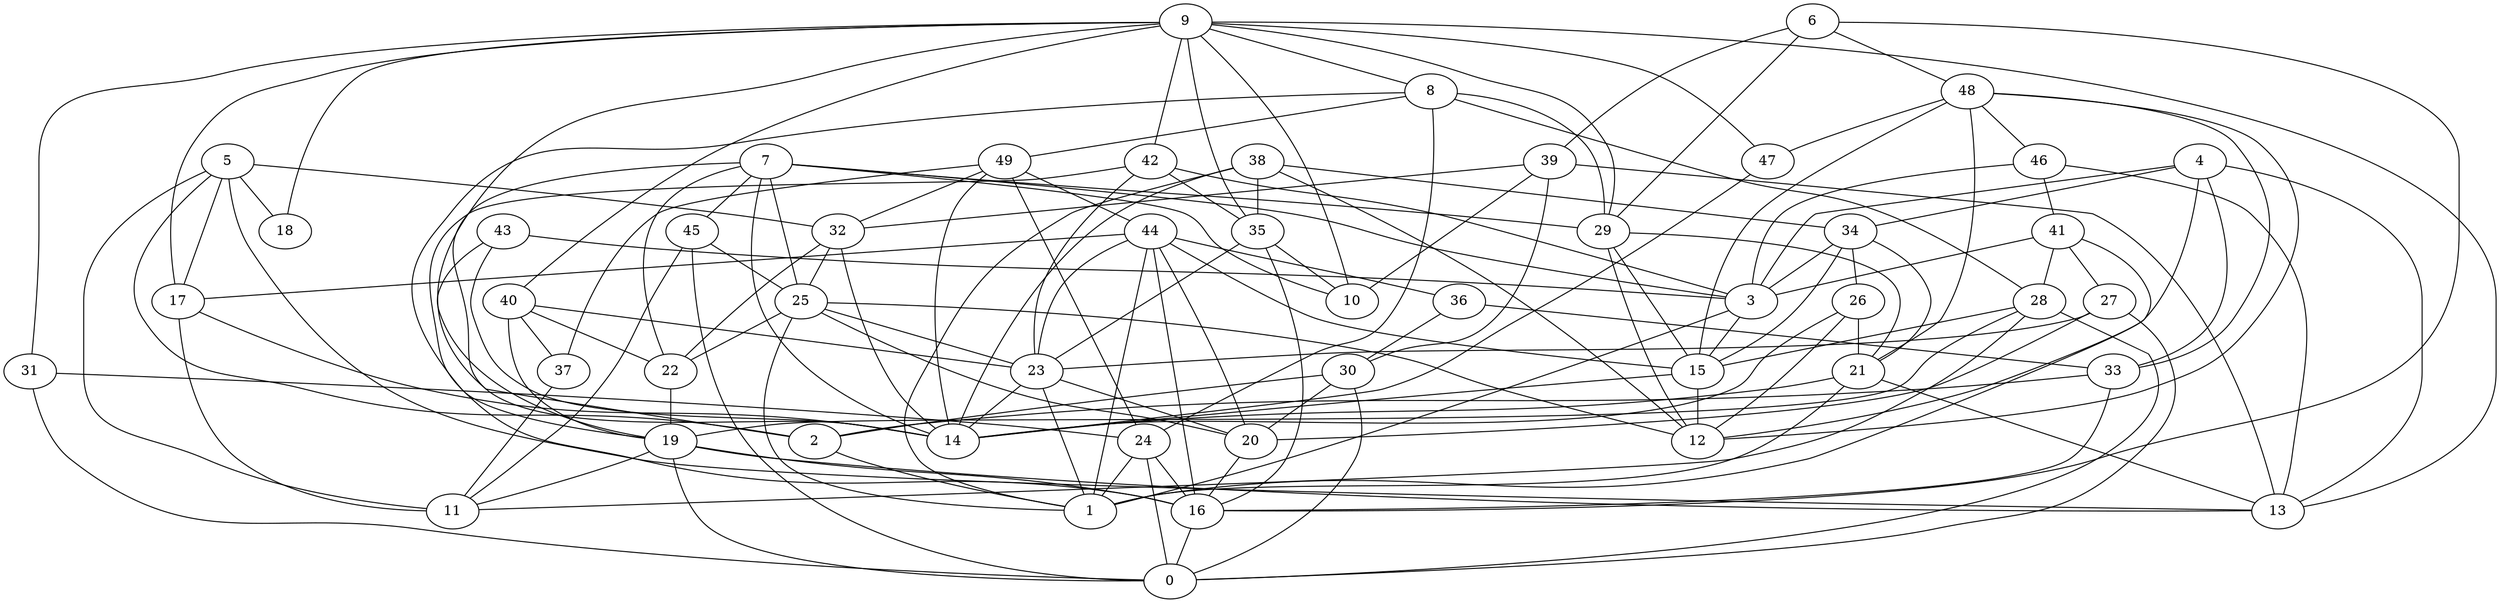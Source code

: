 digraph GG_graph {

subgraph G_graph {
edge [color = black]
"4" -> "13" [dir = none]
"4" -> "12" [dir = none]
"4" -> "3" [dir = none]
"41" -> "1" [dir = none]
"41" -> "3" [dir = none]
"41" -> "27" [dir = none]
"41" -> "28" [dir = none]
"28" -> "15" [dir = none]
"19" -> "0" [dir = none]
"24" -> "16" [dir = none]
"24" -> "1" [dir = none]
"24" -> "0" [dir = none]
"33" -> "2" [dir = none]
"48" -> "21" [dir = none]
"48" -> "15" [dir = none]
"48" -> "12" [dir = none]
"48" -> "33" [dir = none]
"22" -> "19" [dir = none]
"43" -> "19" [dir = none]
"43" -> "14" [dir = none]
"15" -> "14" [dir = none]
"29" -> "12" [dir = none]
"39" -> "32" [dir = none]
"39" -> "13" [dir = none]
"39" -> "30" [dir = none]
"46" -> "41" [dir = none]
"46" -> "3" [dir = none]
"7" -> "25" [dir = none]
"7" -> "14" [dir = none]
"7" -> "10" [dir = none]
"7" -> "29" [dir = none]
"7" -> "22" [dir = none]
"7" -> "2" [dir = none]
"40" -> "19" [dir = none]
"17" -> "11" [dir = none]
"17" -> "14" [dir = none]
"44" -> "20" [dir = none]
"44" -> "1" [dir = none]
"44" -> "16" [dir = none]
"44" -> "15" [dir = none]
"44" -> "17" [dir = none]
"44" -> "23" [dir = none]
"44" -> "36" [dir = none]
"2" -> "1" [dir = none]
"25" -> "12" [dir = none]
"25" -> "23" [dir = none]
"25" -> "20" [dir = none]
"25" -> "1" [dir = none]
"5" -> "32" [dir = none]
"5" -> "17" [dir = none]
"5" -> "11" [dir = none]
"5" -> "18" [dir = none]
"36" -> "33" [dir = none]
"9" -> "35" [dir = none]
"9" -> "18" [dir = none]
"9" -> "47" [dir = none]
"9" -> "10" [dir = none]
"9" -> "29" [dir = none]
"9" -> "14" [dir = none]
"9" -> "40" [dir = none]
"9" -> "13" [dir = none]
"9" -> "8" [dir = none]
"9" -> "31" [dir = none]
"31" -> "24" [dir = none]
"45" -> "0" [dir = none]
"45" -> "25" [dir = none]
"6" -> "29" [dir = none]
"6" -> "16" [dir = none]
"30" -> "2" [dir = none]
"3" -> "15" [dir = none]
"47" -> "14" [dir = none]
"16" -> "0" [dir = none]
"38" -> "34" [dir = none]
"38" -> "12" [dir = none]
"38" -> "35" [dir = none]
"8" -> "28" [dir = none]
"27" -> "0" [dir = none]
"27" -> "23" [dir = none]
"35" -> "16" [dir = none]
"35" -> "23" [dir = none]
"32" -> "22" [dir = none]
"32" -> "14" [dir = none]
"32" -> "25" [dir = none]
"26" -> "12" [dir = none]
"26" -> "21" [dir = none]
"37" -> "11" [dir = none]
"20" -> "16" [dir = none]
"42" -> "23" [dir = none]
"42" -> "35" [dir = none]
"49" -> "32" [dir = none]
"49" -> "44" [dir = none]
"49" -> "14" [dir = none]
"49" -> "37" [dir = none]
"21" -> "14" [dir = none]
"21" -> "13" [dir = none]
"23" -> "14" [dir = none]
"34" -> "3" [dir = none]
"34" -> "15" [dir = none]
"27" -> "20" [dir = none]
"35" -> "10" [dir = none]
"6" -> "48" [dir = none]
"45" -> "11" [dir = none]
"42" -> "3" [dir = none]
"34" -> "21" [dir = none]
"19" -> "13" [dir = none]
"8" -> "24" [dir = none]
"43" -> "3" [dir = none]
"29" -> "15" [dir = none]
"28" -> "11" [dir = none]
"42" -> "16" [dir = none]
"19" -> "11" [dir = none]
"4" -> "34" [dir = none]
"33" -> "16" [dir = none]
"6" -> "39" [dir = none]
"28" -> "19" [dir = none]
"5" -> "13" [dir = none]
"29" -> "21" [dir = none]
"8" -> "49" [dir = none]
"3" -> "1" [dir = none]
"9" -> "17" [dir = none]
"8" -> "19" [dir = none]
"30" -> "20" [dir = none]
"36" -> "30" [dir = none]
"9" -> "42" [dir = none]
"39" -> "10" [dir = none]
"5" -> "2" [dir = none]
"30" -> "0" [dir = none]
"48" -> "47" [dir = none]
"48" -> "46" [dir = none]
"26" -> "14" [dir = none]
"8" -> "29" [dir = none]
"28" -> "0" [dir = none]
"40" -> "23" [dir = none]
"7" -> "3" [dir = none]
"31" -> "0" [dir = none]
"25" -> "22" [dir = none]
"38" -> "14" [dir = none]
"21" -> "1" [dir = none]
"40" -> "37" [dir = none]
"7" -> "45" [dir = none]
"40" -> "22" [dir = none]
"4" -> "33" [dir = none]
"46" -> "13" [dir = none]
"38" -> "1" [dir = none]
"19" -> "16" [dir = none]
"34" -> "26" [dir = none]
"15" -> "12" [dir = none]
"49" -> "24" [dir = none]
"23" -> "20" [dir = none]
"23" -> "1" [dir = none]
}

}
